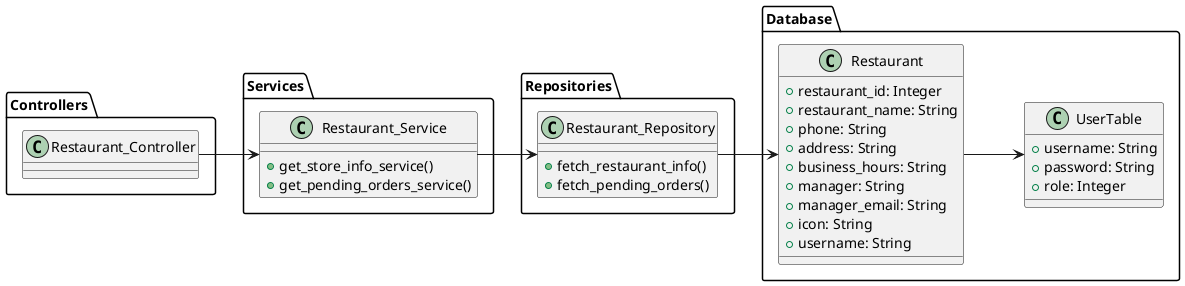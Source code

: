 ' 餐廳模組類別圖
@startuml Restaurant_Module
left to right direction

package "Controllers" {
    class Restaurant_Controller
}

package "Services" {
    class Restaurant_Service {
        +get_store_info_service()
        +get_pending_orders_service()
    }
}

package "Repositories" {
    class Restaurant_Repository {
        +fetch_restaurant_info()
        +fetch_pending_orders()
    }
}

package "Database" {
    class Restaurant {
        +restaurant_id: Integer
        +restaurant_name: String
        +phone: String
        +address: String
        +business_hours: String
        +manager: String
        +manager_email: String
        +icon: String
        +username: String
    }
    class UserTable {
        +username: String
        +password: String
        +role: Integer
    }
}

Restaurant_Controller --> Restaurant_Service
Restaurant_Service --> Restaurant_Repository
Restaurant_Repository --> Restaurant
Restaurant --> UserTable

@enduml